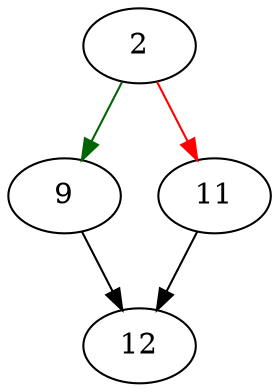 strict digraph "checkReadTransaction" {
	// Node definitions.
	2 [entry=true];
	9;
	11;
	12;

	// Edge definitions.
	2 -> 9 [
		color=darkgreen
		cond=true
	];
	2 -> 11 [
		color=red
		cond=false
	];
	9 -> 12;
	11 -> 12;
}